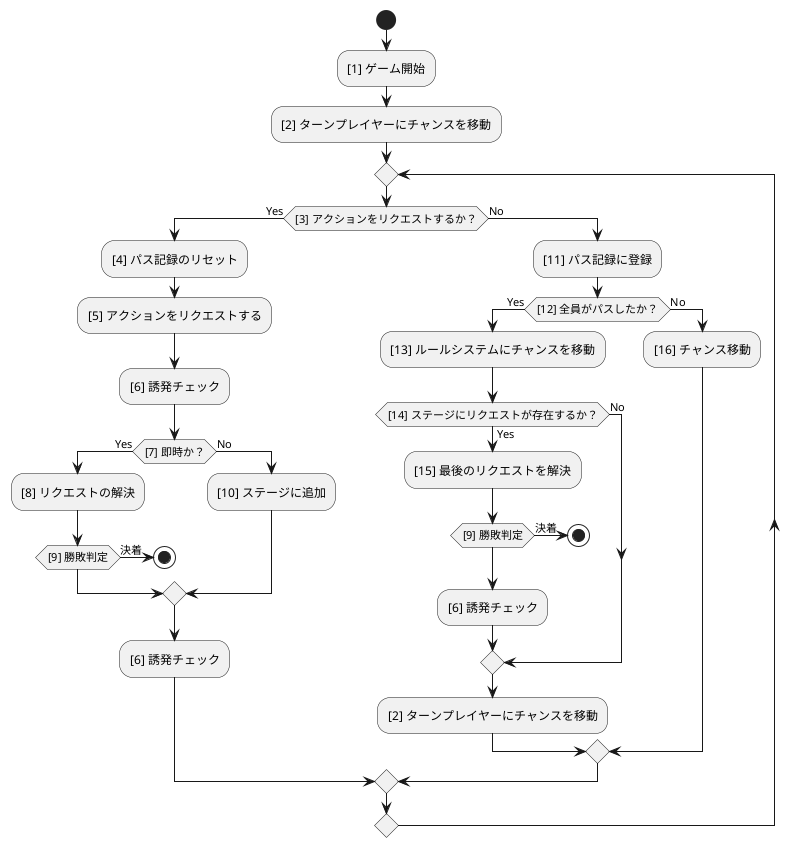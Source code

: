 @startuml
start
:[1] ゲーム開始;
:[2] ターンプレイヤーにチャンスを移動;
repeat
if ([3] アクションをリクエストするか？) then (Yes)
    :[4] パス記録のリセット;
    :[5] アクションをリクエストする;
    :[6] 誘発チェック;
    if ([7] 即時か？) then (Yes)
        :[8] リクエストの解決;
        if ([9] 勝敗判定) then (決着)
            stop
        endif
    else (No)
        :[10] ステージに追加;
    endif
    :[6] 誘発チェック;
else (No)
    :[11] パス記録に登録;
    if ([12] 全員がパスしたか？) then (Yes)
        :[13] ルールシステムにチャンスを移動;
        if ([14] ステージにリクエストが存在するか？) then (Yes)
            :[15] 最後のリクエストを解決;
            if ([9] 勝敗判定) then (決着)
                stop
            endif
            :[6] 誘発チェック;
        else (No)
        endif
        :[2] ターンプレイヤーにチャンスを移動;
    else (No)
        :[16] チャンス移動;
    endif
endif
repeat while()
@enduml